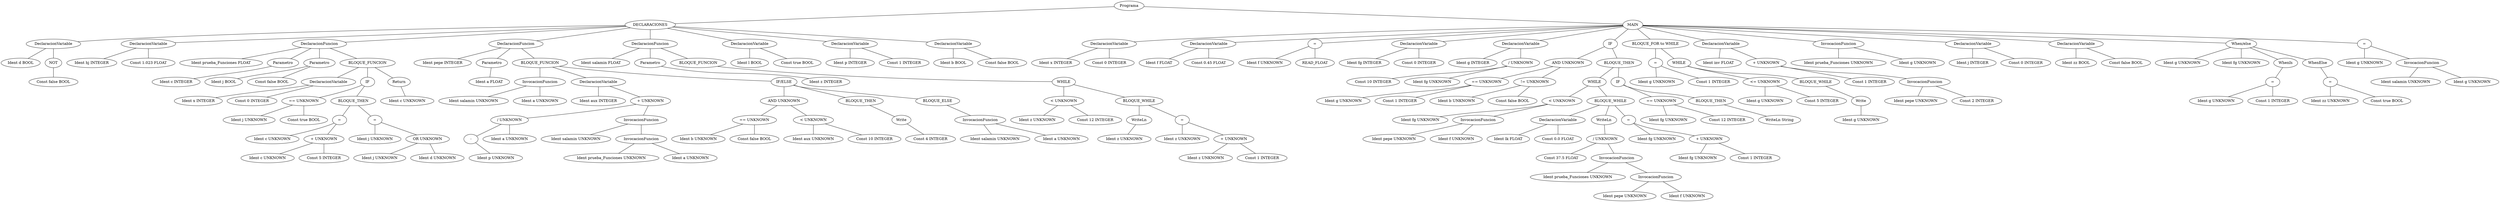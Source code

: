 graph G {1 [label="Programa"]
2 [label="DECLARACIONES"]
1 -- 2
3 [label="DeclaracionVariable"]
2 -- 3
4 [label="Ident d BOOL"]
3 -- 4
5 [label="NOT"]
3 -- 5
6 [label="Const false BOOL"]
5 -- 6
7 [label="DeclaracionVariable"]
2 -- 7
8 [label="Ident hj INTEGER"]
7 -- 8
9 [label="Const 1.023 FLOAT"]
7 -- 9
10 [label="DeclaracionFuncion"]
2 -- 10
11 [label="Ident prueba_Funciones FLOAT"]
10 -- 11
12 [label="Parametro"]
10 -- 12
13 [label="Ident c INTEGER"]
12 -- 13
14 [label="Parametro"]
10 -- 14
15 [label="Ident j BOOL"]
14 -- 15
16 [label="Const false BOOL"]
14 -- 16
17 [label="BLOQUE_FUNCION"]
10 -- 17
18 [label="DeclaracionVariable"]
17 -- 18
19 [label="Ident x INTEGER"]
18 -- 19
20 [label="Const 0 INTEGER"]
18 -- 20
21 [label="IF"]
17 -- 21
22 [label="== UNKNOWN"]
21 -- 22
23 [label="Ident j UNKNOWN"]
22 -- 23
24 [label="Const true BOOL"]
22 -- 24
25 [label="BLOQUE_THEN"]
21 -- 25
26 [label="="]
25 -- 26
27 [label="Ident c UNKNOWN"]
26 -- 27
28 [label="+ UNKNOWN"]
26 -- 28
29 [label="Ident c UNKNOWN"]
28 -- 29
30 [label="Const 5 INTEGER"]
28 -- 30
31 [label="="]
25 -- 31
32 [label="Ident j UNKNOWN"]
31 -- 32
33 [label="OR UNKNOWN"]
31 -- 33
34 [label="Ident j UNKNOWN"]
33 -- 34
35 [label="Ident d UNKNOWN"]
33 -- 35
36 [label="Return"]
17 -- 36
37 [label="Ident c UNKNOWN"]
36 -- 37
38 [label="DeclaracionFuncion"]
2 -- 38
39 [label="Ident pepe INTEGER"]
38 -- 39
40 [label="Parametro"]
38 -- 40
41 [label="Ident a FLOAT"]
40 -- 41
42 [label="BLOQUE_FUNCION"]
38 -- 42
43 [label="InvocacionFuncion"]
42 -- 43
44 [label="Ident salamin UNKNOWN"]
43 -- 44
45 [label="Ident a UNKNOWN"]
43 -- 45
46 [label="DeclaracionVariable"]
42 -- 46
47 [label="Ident aux INTEGER"]
46 -- 47
48 [label="+ UNKNOWN"]
46 -- 48
49 [label="/ UNKNOWN"]
48 -- 49
50 [label="-"]
49 -- 50
51 [label="Ident p UNKNOWN"]
50 -- 51
52 [label="Ident a UNKNOWN"]
49 -- 52
53 [label="InvocacionFuncion"]
48 -- 53
54 [label="Ident salamin UNKNOWN"]
53 -- 54
55 [label="InvocacionFuncion"]
53 -- 55
56 [label="Ident prueba_Funciones UNKNOWN"]
55 -- 56
57 [label="Ident a UNKNOWN"]
55 -- 57
58 [label="IF/ELSE"]
42 -- 58
59 [label="AND UNKNOWN"]
58 -- 59
60 [label="== UNKNOWN"]
59 -- 60
61 [label="Ident b UNKNOWN"]
60 -- 61
62 [label="Const false BOOL"]
60 -- 62
63 [label="< UNKNOWN"]
59 -- 63
64 [label="Ident aux UNKNOWN"]
63 -- 64
65 [label="Const 10 INTEGER"]
63 -- 65
66 [label="BLOQUE_THEN"]
58 -- 66
67 [label="Write"]
66 -- 67
68 [label="Const 4 INTEGER"]
67 -- 68
69 [label="BLOQUE_ELSE"]
58 -- 69
70 [label="InvocacionFuncion"]
69 -- 70
71 [label="Ident salamin UNKNOWN"]
70 -- 71
72 [label="Ident a UNKNOWN"]
70 -- 72
73 [label="DeclaracionFuncion"]
2 -- 73
74 [label="Ident salamin FLOAT"]
73 -- 74
75 [label="Parametro"]
73 -- 75
76 [label="Ident z INTEGER"]
75 -- 76
77 [label="BLOQUE_FUNCION"]
73 -- 77
78 [label="WHILE"]
77 -- 78
79 [label="< UNKNOWN"]
78 -- 79
80 [label="Ident z UNKNOWN"]
79 -- 80
81 [label="Const 12 INTEGER"]
79 -- 81
82 [label="BLOQUE_WHILE"]
78 -- 82
83 [label="WriteLn"]
82 -- 83
84 [label="Ident z UNKNOWN"]
83 -- 84
85 [label="="]
82 -- 85
86 [label="Ident z UNKNOWN"]
85 -- 86
87 [label="+ UNKNOWN"]
85 -- 87
88 [label="Ident z UNKNOWN"]
87 -- 88
89 [label="Const 1 INTEGER"]
87 -- 89
90 [label="DeclaracionVariable"]
2 -- 90
91 [label="Ident l BOOL"]
90 -- 91
92 [label="Const true BOOL"]
90 -- 92
93 [label="DeclaracionVariable"]
2 -- 93
94 [label="Ident p INTEGER"]
93 -- 94
95 [label="Const 1 INTEGER"]
93 -- 95
96 [label="DeclaracionVariable"]
2 -- 96
97 [label="Ident b BOOL"]
96 -- 97
98 [label="Const false BOOL"]
96 -- 98
99 [label="MAIN"]
1 -- 99
100 [label="DeclaracionVariable"]
99 -- 100
101 [label="Ident x INTEGER"]
100 -- 101
102 [label="Const 0 INTEGER"]
100 -- 102
103 [label="DeclaracionVariable"]
99 -- 103
104 [label="Ident f FLOAT"]
103 -- 104
105 [label="Const 0.45 FLOAT"]
103 -- 105
106 [label="="]
99 -- 106
107 [label="Ident f UNKNOWN"]
106 -- 107
108 [label="READ_FLOAT"]
106 -- 108
109 [label="DeclaracionVariable"]
99 -- 109
110 [label="Ident fg INTEGER"]
109 -- 110
111 [label="Const 0 INTEGER"]
109 -- 111
112 [label="DeclaracionVariable"]
99 -- 112
113 [label="Ident g INTEGER"]
112 -- 113
114 [label="/ UNKNOWN"]
112 -- 114
115 [label="Const 10 INTEGER"]
114 -- 115
116 [label="Ident fg UNKNOWN"]
114 -- 116
117 [label="IF"]
99 -- 117
118 [label="AND UNKNOWN"]
117 -- 118
119 [label="== UNKNOWN"]
118 -- 119
120 [label="Ident g UNKNOWN"]
119 -- 120
121 [label="Const 1 INTEGER"]
119 -- 121
122 [label="!= UNKNOWN"]
118 -- 122
123 [label="Ident b UNKNOWN"]
122 -- 123
124 [label="Const false BOOL"]
122 -- 124
125 [label="BLOQUE_THEN"]
117 -- 125
126 [label="WHILE"]
125 -- 126
127 [label="< UNKNOWN"]
126 -- 127
128 [label="Ident fg UNKNOWN"]
127 -- 128
129 [label="InvocacionFuncion"]
127 -- 129
130 [label="Ident pepe UNKNOWN"]
129 -- 130
131 [label="Ident f UNKNOWN"]
129 -- 131
132 [label="BLOQUE_WHILE"]
126 -- 132
133 [label="DeclaracionVariable"]
132 -- 133
134 [label="Ident lk FLOAT"]
133 -- 134
135 [label="Const 0.0 FLOAT"]
133 -- 135
136 [label="WriteLn"]
132 -- 136
137 [label="/ UNKNOWN"]
136 -- 137
138 [label="Const 37.5 FLOAT"]
137 -- 138
139 [label="InvocacionFuncion"]
137 -- 139
140 [label="Ident prueba_Funciones UNKNOWN"]
139 -- 140
141 [label="InvocacionFuncion"]
139 -- 141
142 [label="Ident pepe UNKNOWN"]
141 -- 142
143 [label="Ident f UNKNOWN"]
141 -- 143
144 [label="="]
132 -- 144
145 [label="Ident fg UNKNOWN"]
144 -- 145
146 [label="+ UNKNOWN"]
144 -- 146
147 [label="Ident fg UNKNOWN"]
146 -- 147
148 [label="Const 1 INTEGER"]
146 -- 148
149 [label="IF"]
125 -- 149
150 [label="== UNKNOWN"]
149 -- 150
151 [label="Ident fg UNKNOWN"]
150 -- 151
152 [label="Const 12 INTEGER"]
150 -- 152
153 [label="BLOQUE_THEN"]
149 -- 153
154 [label="WriteLn String"]
153 -- 154
155 [label="BLOQUE_FOR to WHILE"]
99 -- 155
156 [label="="]
155 -- 156
157 [label="Ident g UNKNOWN"]
156 -- 157
158 [label="Const 1 INTEGER"]
156 -- 158
159 [label="WHILE"]
155 -- 159
160 [label="<= UNKNOWN"]
159 -- 160
161 [label="Ident g UNKNOWN"]
160 -- 161
162 [label="Const 5 INTEGER"]
160 -- 162
163 [label="BLOQUE_WHILE"]
159 -- 163
164 [label="Write"]
163 -- 164
165 [label="Ident g UNKNOWN"]
164 -- 165
166 [label="DeclaracionVariable"]
99 -- 166
167 [label="Ident inv FLOAT"]
166 -- 167
168 [label="+ UNKNOWN"]
166 -- 168
169 [label="Const 1 INTEGER"]
168 -- 169
170 [label="InvocacionFuncion"]
168 -- 170
171 [label="Ident pepe UNKNOWN"]
170 -- 171
172 [label="Const 2 INTEGER"]
170 -- 172
173 [label="InvocacionFuncion"]
99 -- 173
174 [label="Ident prueba_Funciones UNKNOWN"]
173 -- 174
175 [label="Ident g UNKNOWN"]
173 -- 175
176 [label="DeclaracionVariable"]
99 -- 176
177 [label="Ident j INTEGER"]
176 -- 177
178 [label="Const 0 INTEGER"]
176 -- 178
179 [label="DeclaracionVariable"]
99 -- 179
180 [label="Ident zz BOOL"]
179 -- 180
181 [label="Const false BOOL"]
179 -- 181
182 [label="When/else"]
99 -- 182
183 [label="Ident g UNKNOWN"]
182 -- 183
184 [label="Ident fg UNKNOWN"]
182 -- 184
185 [label="WhenIs"]
182 -- 185
186 [label="="]
185 -- 186
187 [label="Ident g UNKNOWN"]
186 -- 187
188 [label="Const 1 INTEGER"]
186 -- 188
189 [label="WhenElse"]
182 -- 189
190 [label="="]
189 -- 190
191 [label="Ident zz UNKNOWN"]
190 -- 191
192 [label="Const true BOOL"]
190 -- 192
193 [label="="]
99 -- 193
194 [label="Ident g UNKNOWN"]
193 -- 194
195 [label="InvocacionFuncion"]
193 -- 195
196 [label="Ident salamin UNKNOWN"]
195 -- 196
197 [label="Ident g UNKNOWN"]
195 -- 197
}
